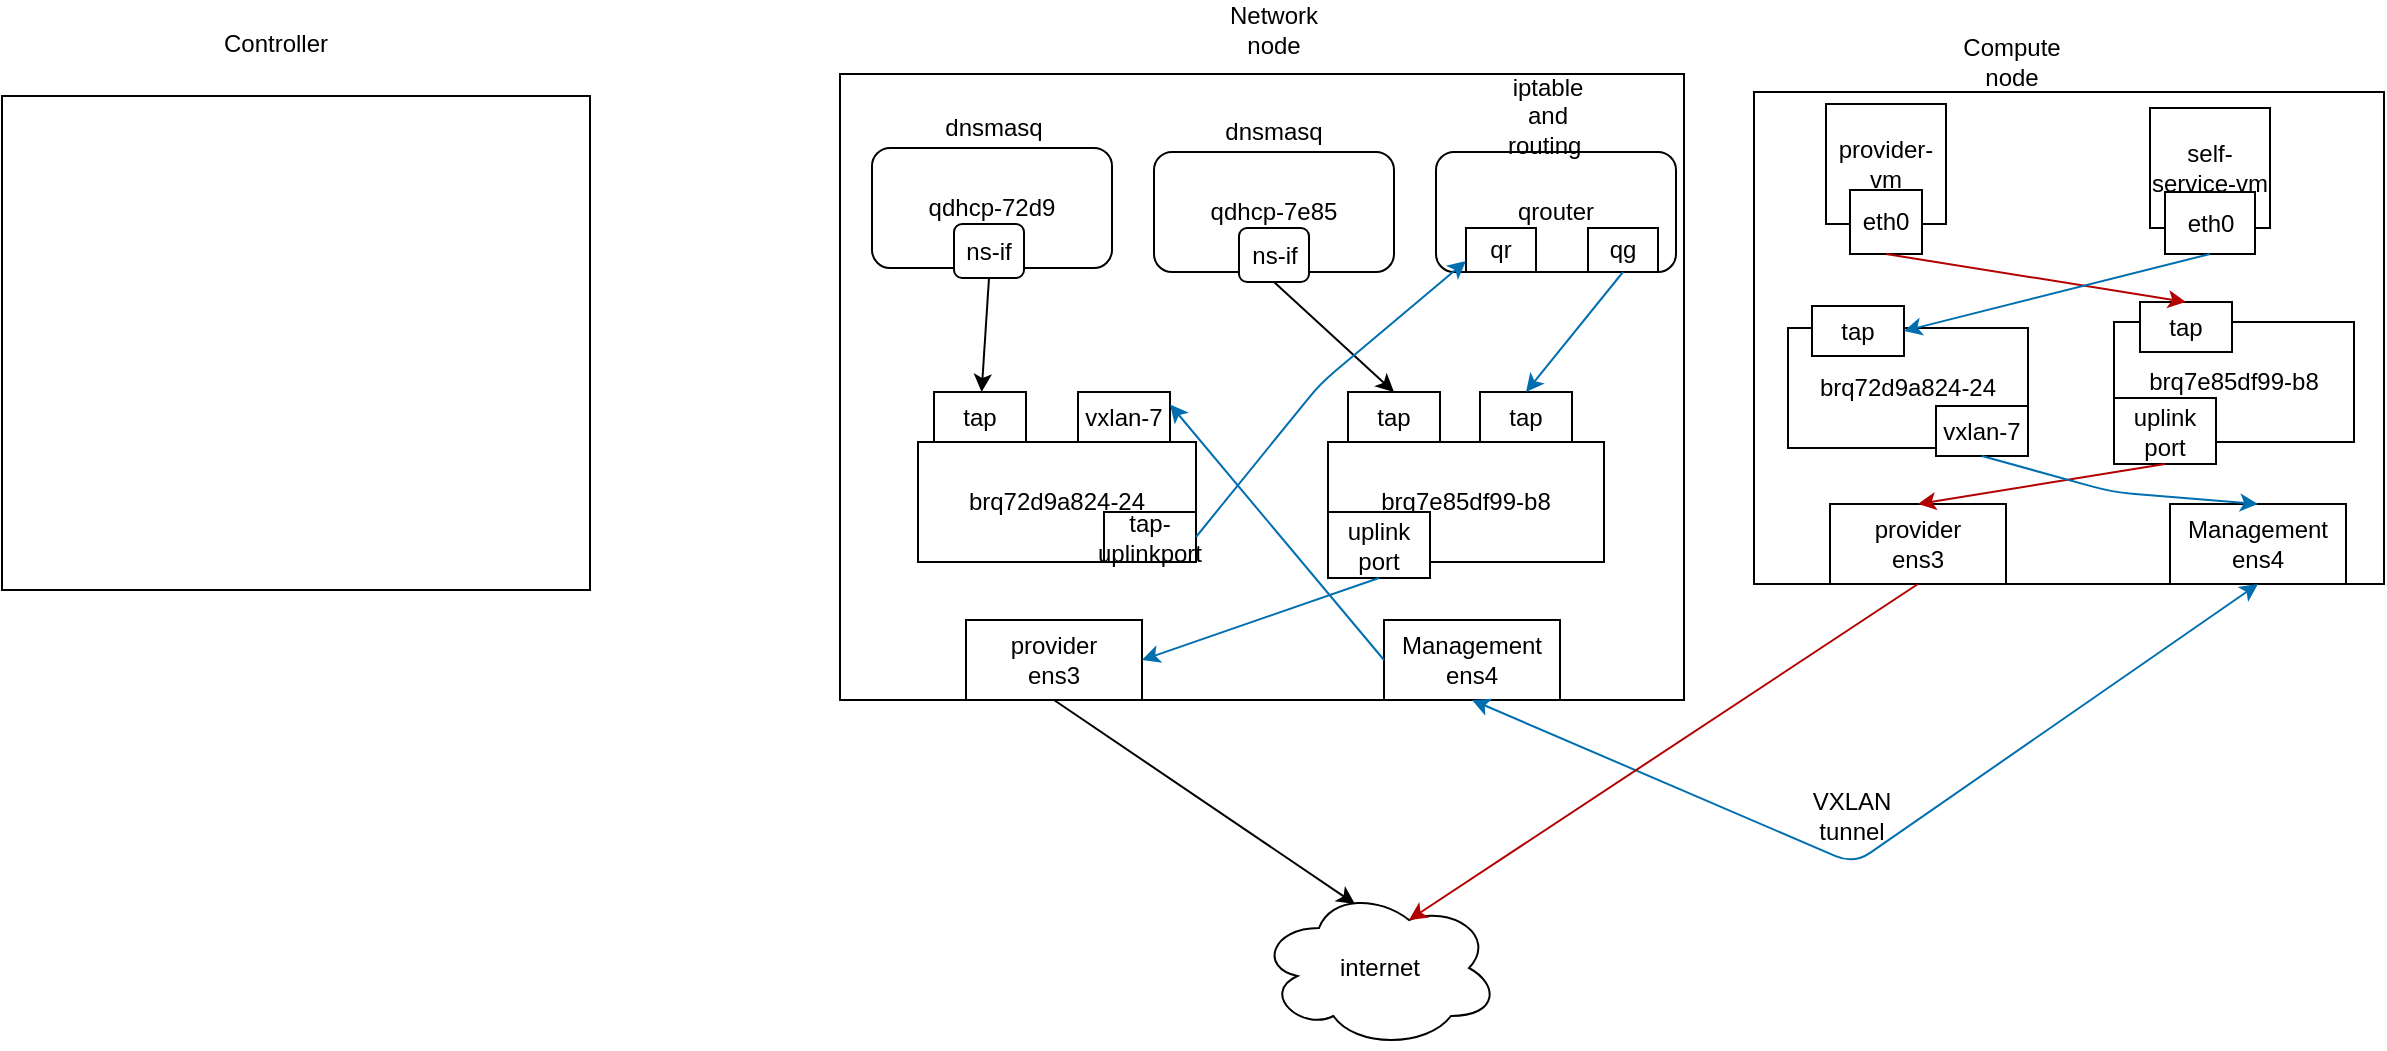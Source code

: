 <mxfile version="14.6.1" type="github">
  <diagram id="RtwMyudxecNvqkHXJBne" name="Page-1">
    <mxGraphModel dx="1422" dy="805" grid="0" gridSize="10" guides="1" tooltips="1" connect="1" arrows="1" fold="1" page="1" pageScale="1" pageWidth="700" pageHeight="1000" math="0" shadow="0">
      <root>
        <mxCell id="0" />
        <mxCell id="1" parent="0" />
        <mxCell id="r0Qk7xvGoxgcfcVUUqBJ-1" value="" style="rounded=0;whiteSpace=wrap;html=1;" vertex="1" parent="1">
          <mxGeometry x="62" y="49" width="294" height="247" as="geometry" />
        </mxCell>
        <mxCell id="r0Qk7xvGoxgcfcVUUqBJ-2" value="" style="rounded=0;whiteSpace=wrap;html=1;" vertex="1" parent="1">
          <mxGeometry x="481" y="38" width="422" height="313" as="geometry" />
        </mxCell>
        <mxCell id="r0Qk7xvGoxgcfcVUUqBJ-3" value="" style="rounded=0;whiteSpace=wrap;html=1;" vertex="1" parent="1">
          <mxGeometry x="938" y="47" width="315" height="246" as="geometry" />
        </mxCell>
        <mxCell id="r0Qk7xvGoxgcfcVUUqBJ-4" value="Controller&lt;br&gt;" style="text;html=1;strokeColor=none;fillColor=none;align=center;verticalAlign=middle;whiteSpace=wrap;rounded=0;" vertex="1" parent="1">
          <mxGeometry x="179" y="13" width="40" height="20" as="geometry" />
        </mxCell>
        <mxCell id="r0Qk7xvGoxgcfcVUUqBJ-5" value="Network node" style="text;html=1;strokeColor=none;fillColor=none;align=center;verticalAlign=middle;whiteSpace=wrap;rounded=0;" vertex="1" parent="1">
          <mxGeometry x="678" y="6" width="40" height="20" as="geometry" />
        </mxCell>
        <mxCell id="r0Qk7xvGoxgcfcVUUqBJ-6" value="Compute node&lt;br&gt;" style="text;html=1;strokeColor=none;fillColor=none;align=center;verticalAlign=middle;whiteSpace=wrap;rounded=0;" vertex="1" parent="1">
          <mxGeometry x="1047" y="22" width="40" height="20" as="geometry" />
        </mxCell>
        <mxCell id="r0Qk7xvGoxgcfcVUUqBJ-7" value="brq72d9a824-24" style="rounded=0;whiteSpace=wrap;html=1;" vertex="1" parent="1">
          <mxGeometry x="520" y="222" width="139" height="60" as="geometry" />
        </mxCell>
        <mxCell id="r0Qk7xvGoxgcfcVUUqBJ-8" value="brq7e85df99-b8" style="rounded=0;whiteSpace=wrap;html=1;" vertex="1" parent="1">
          <mxGeometry x="725" y="222" width="138" height="60" as="geometry" />
        </mxCell>
        <mxCell id="r0Qk7xvGoxgcfcVUUqBJ-9" value="brq72d9a824-24" style="rounded=0;whiteSpace=wrap;html=1;" vertex="1" parent="1">
          <mxGeometry x="955" y="165" width="120" height="60" as="geometry" />
        </mxCell>
        <mxCell id="r0Qk7xvGoxgcfcVUUqBJ-10" value="brq7e85df99-b8" style="rounded=0;whiteSpace=wrap;html=1;" vertex="1" parent="1">
          <mxGeometry x="1118" y="162" width="120" height="60" as="geometry" />
        </mxCell>
        <mxCell id="r0Qk7xvGoxgcfcVUUqBJ-11" value="qdhcp-72d9" style="rounded=1;whiteSpace=wrap;html=1;" vertex="1" parent="1">
          <mxGeometry x="497" y="75" width="120" height="60" as="geometry" />
        </mxCell>
        <mxCell id="r0Qk7xvGoxgcfcVUUqBJ-12" value="qdhcp-7e85" style="rounded=1;whiteSpace=wrap;html=1;" vertex="1" parent="1">
          <mxGeometry x="638" y="77" width="120" height="60" as="geometry" />
        </mxCell>
        <mxCell id="r0Qk7xvGoxgcfcVUUqBJ-13" value="qrouter" style="rounded=1;whiteSpace=wrap;html=1;" vertex="1" parent="1">
          <mxGeometry x="779" y="77" width="120" height="60" as="geometry" />
        </mxCell>
        <mxCell id="r0Qk7xvGoxgcfcVUUqBJ-14" value="provider-vm" style="whiteSpace=wrap;html=1;aspect=fixed;rounded=0;" vertex="1" parent="1">
          <mxGeometry x="974" y="53" width="60" height="60" as="geometry" />
        </mxCell>
        <mxCell id="r0Qk7xvGoxgcfcVUUqBJ-15" value="self-service-vm" style="whiteSpace=wrap;html=1;aspect=fixed;rounded=0;" vertex="1" parent="1">
          <mxGeometry x="1136" y="55" width="60" height="60" as="geometry" />
        </mxCell>
        <mxCell id="r0Qk7xvGoxgcfcVUUqBJ-16" value="provider&lt;br&gt;ens3" style="rounded=0;whiteSpace=wrap;html=1;" vertex="1" parent="1">
          <mxGeometry x="544" y="311" width="88" height="40" as="geometry" />
        </mxCell>
        <mxCell id="r0Qk7xvGoxgcfcVUUqBJ-17" value="Management&lt;br&gt;ens4" style="rounded=0;whiteSpace=wrap;html=1;" vertex="1" parent="1">
          <mxGeometry x="753" y="311" width="88" height="40" as="geometry" />
        </mxCell>
        <mxCell id="r0Qk7xvGoxgcfcVUUqBJ-18" value="provider&lt;br&gt;ens3" style="rounded=0;whiteSpace=wrap;html=1;" vertex="1" parent="1">
          <mxGeometry x="976" y="253" width="88" height="40" as="geometry" />
        </mxCell>
        <mxCell id="r0Qk7xvGoxgcfcVUUqBJ-19" value="Management&lt;br&gt;ens4" style="rounded=0;whiteSpace=wrap;html=1;" vertex="1" parent="1">
          <mxGeometry x="1146" y="253" width="88" height="40" as="geometry" />
        </mxCell>
        <mxCell id="r0Qk7xvGoxgcfcVUUqBJ-20" value="iptable and routing&amp;nbsp;" style="text;html=1;strokeColor=none;fillColor=none;align=center;verticalAlign=middle;whiteSpace=wrap;rounded=0;" vertex="1" parent="1">
          <mxGeometry x="815" y="49" width="40" height="20" as="geometry" />
        </mxCell>
        <mxCell id="r0Qk7xvGoxgcfcVUUqBJ-22" value="dnsmasq" style="text;html=1;strokeColor=none;fillColor=none;align=center;verticalAlign=middle;whiteSpace=wrap;rounded=0;" vertex="1" parent="1">
          <mxGeometry x="678" y="57" width="40" height="20" as="geometry" />
        </mxCell>
        <mxCell id="r0Qk7xvGoxgcfcVUUqBJ-23" value="dnsmasq" style="text;html=1;strokeColor=none;fillColor=none;align=center;verticalAlign=middle;whiteSpace=wrap;rounded=0;" vertex="1" parent="1">
          <mxGeometry x="538" y="55" width="40" height="20" as="geometry" />
        </mxCell>
        <mxCell id="r0Qk7xvGoxgcfcVUUqBJ-24" value="qr" style="rounded=0;whiteSpace=wrap;html=1;" vertex="1" parent="1">
          <mxGeometry x="794" y="115" width="35" height="22" as="geometry" />
        </mxCell>
        <mxCell id="r0Qk7xvGoxgcfcVUUqBJ-25" value="qg" style="rounded=0;whiteSpace=wrap;html=1;" vertex="1" parent="1">
          <mxGeometry x="855" y="115" width="35" height="22" as="geometry" />
        </mxCell>
        <mxCell id="r0Qk7xvGoxgcfcVUUqBJ-27" value="tap" style="rounded=0;whiteSpace=wrap;html=1;" vertex="1" parent="1">
          <mxGeometry x="528" y="197" width="46" height="25" as="geometry" />
        </mxCell>
        <mxCell id="r0Qk7xvGoxgcfcVUUqBJ-28" value="tap-uplinkport" style="rounded=0;whiteSpace=wrap;html=1;" vertex="1" parent="1">
          <mxGeometry x="613" y="257" width="46" height="25" as="geometry" />
        </mxCell>
        <mxCell id="r0Qk7xvGoxgcfcVUUqBJ-29" value="vxlan-7" style="rounded=0;whiteSpace=wrap;html=1;" vertex="1" parent="1">
          <mxGeometry x="600" y="197" width="46" height="25" as="geometry" />
        </mxCell>
        <mxCell id="r0Qk7xvGoxgcfcVUUqBJ-31" value="tap" style="rounded=0;whiteSpace=wrap;html=1;" vertex="1" parent="1">
          <mxGeometry x="735" y="197" width="46" height="25" as="geometry" />
        </mxCell>
        <mxCell id="r0Qk7xvGoxgcfcVUUqBJ-32" value="tap" style="rounded=0;whiteSpace=wrap;html=1;" vertex="1" parent="1">
          <mxGeometry x="801" y="197" width="46" height="25" as="geometry" />
        </mxCell>
        <mxCell id="r0Qk7xvGoxgcfcVUUqBJ-34" value="" style="endArrow=classic;html=1;exitX=0.5;exitY=1;exitDx=0;exitDy=0;entryX=0.5;entryY=0;entryDx=0;entryDy=0;fillColor=#1ba1e2;strokeColor=#006EAF;" edge="1" parent="1" source="r0Qk7xvGoxgcfcVUUqBJ-25" target="r0Qk7xvGoxgcfcVUUqBJ-32">
          <mxGeometry width="50" height="50" relative="1" as="geometry">
            <mxPoint x="692" y="343" as="sourcePoint" />
            <mxPoint x="742" y="293" as="targetPoint" />
          </mxGeometry>
        </mxCell>
        <mxCell id="r0Qk7xvGoxgcfcVUUqBJ-35" value="ns-if" style="rounded=1;whiteSpace=wrap;html=1;" vertex="1" parent="1">
          <mxGeometry x="538" y="113" width="35" height="27" as="geometry" />
        </mxCell>
        <mxCell id="r0Qk7xvGoxgcfcVUUqBJ-36" value="ns-if" style="rounded=1;whiteSpace=wrap;html=1;" vertex="1" parent="1">
          <mxGeometry x="680.5" y="115" width="35" height="27" as="geometry" />
        </mxCell>
        <mxCell id="r0Qk7xvGoxgcfcVUUqBJ-38" value="" style="endArrow=classic;html=1;exitX=0.5;exitY=1;exitDx=0;exitDy=0;" edge="1" parent="1" source="r0Qk7xvGoxgcfcVUUqBJ-35" target="r0Qk7xvGoxgcfcVUUqBJ-27">
          <mxGeometry width="50" height="50" relative="1" as="geometry">
            <mxPoint x="692" y="343" as="sourcePoint" />
            <mxPoint x="742" y="293" as="targetPoint" />
          </mxGeometry>
        </mxCell>
        <mxCell id="r0Qk7xvGoxgcfcVUUqBJ-39" value="uplink port" style="rounded=0;whiteSpace=wrap;html=1;" vertex="1" parent="1">
          <mxGeometry x="725" y="257" width="51" height="33" as="geometry" />
        </mxCell>
        <mxCell id="r0Qk7xvGoxgcfcVUUqBJ-40" value="" style="endArrow=classic;html=1;exitX=0.5;exitY=1;exitDx=0;exitDy=0;entryX=0.5;entryY=0;entryDx=0;entryDy=0;" edge="1" parent="1" source="r0Qk7xvGoxgcfcVUUqBJ-36" target="r0Qk7xvGoxgcfcVUUqBJ-31">
          <mxGeometry width="50" height="50" relative="1" as="geometry">
            <mxPoint x="692" y="336" as="sourcePoint" />
            <mxPoint x="742" y="286" as="targetPoint" />
          </mxGeometry>
        </mxCell>
        <mxCell id="r0Qk7xvGoxgcfcVUUqBJ-41" value="" style="endArrow=classic;html=1;entryX=1;entryY=0.5;entryDx=0;entryDy=0;exitX=0.5;exitY=1;exitDx=0;exitDy=0;fillColor=#1ba1e2;strokeColor=#006EAF;" edge="1" parent="1" source="r0Qk7xvGoxgcfcVUUqBJ-39" target="r0Qk7xvGoxgcfcVUUqBJ-16">
          <mxGeometry width="50" height="50" relative="1" as="geometry">
            <mxPoint x="692" y="336" as="sourcePoint" />
            <mxPoint x="742" y="286" as="targetPoint" />
          </mxGeometry>
        </mxCell>
        <mxCell id="r0Qk7xvGoxgcfcVUUqBJ-42" value="internet" style="ellipse;shape=cloud;whiteSpace=wrap;html=1;rounded=0;" vertex="1" parent="1">
          <mxGeometry x="690.5" y="445" width="120" height="80" as="geometry" />
        </mxCell>
        <mxCell id="r0Qk7xvGoxgcfcVUUqBJ-43" value="" style="endArrow=classic;html=1;exitX=0.5;exitY=1;exitDx=0;exitDy=0;entryX=0.4;entryY=0.1;entryDx=0;entryDy=0;entryPerimeter=0;" edge="1" parent="1" source="r0Qk7xvGoxgcfcVUUqBJ-16" target="r0Qk7xvGoxgcfcVUUqBJ-42">
          <mxGeometry width="50" height="50" relative="1" as="geometry">
            <mxPoint x="692" y="336" as="sourcePoint" />
            <mxPoint x="742" y="286" as="targetPoint" />
          </mxGeometry>
        </mxCell>
        <mxCell id="r0Qk7xvGoxgcfcVUUqBJ-45" value="" style="endArrow=classic;html=1;exitX=0;exitY=0.5;exitDx=0;exitDy=0;entryX=1;entryY=0.25;entryDx=0;entryDy=0;fillColor=#1ba1e2;strokeColor=#006EAF;" edge="1" parent="1" source="r0Qk7xvGoxgcfcVUUqBJ-17" target="r0Qk7xvGoxgcfcVUUqBJ-29">
          <mxGeometry width="50" height="50" relative="1" as="geometry">
            <mxPoint x="692" y="336" as="sourcePoint" />
            <mxPoint x="742" y="286" as="targetPoint" />
          </mxGeometry>
        </mxCell>
        <mxCell id="r0Qk7xvGoxgcfcVUUqBJ-46" value="" style="endArrow=classic;html=1;exitX=1;exitY=0.5;exitDx=0;exitDy=0;entryX=0;entryY=0.75;entryDx=0;entryDy=0;fillColor=#1ba1e2;strokeColor=#006EAF;" edge="1" parent="1" source="r0Qk7xvGoxgcfcVUUqBJ-28" target="r0Qk7xvGoxgcfcVUUqBJ-24">
          <mxGeometry width="50" height="50" relative="1" as="geometry">
            <mxPoint x="692" y="336" as="sourcePoint" />
            <mxPoint x="742" y="286" as="targetPoint" />
            <Array as="points">
              <mxPoint x="721" y="193" />
            </Array>
          </mxGeometry>
        </mxCell>
        <mxCell id="r0Qk7xvGoxgcfcVUUqBJ-47" value="vxlan-7" style="rounded=0;whiteSpace=wrap;html=1;" vertex="1" parent="1">
          <mxGeometry x="1029" y="204" width="46" height="25" as="geometry" />
        </mxCell>
        <mxCell id="r0Qk7xvGoxgcfcVUUqBJ-48" value="" style="endArrow=classic;startArrow=classic;html=1;exitX=0.5;exitY=1;exitDx=0;exitDy=0;entryX=0.5;entryY=1;entryDx=0;entryDy=0;fillColor=#1ba1e2;strokeColor=#006EAF;" edge="1" parent="1" source="r0Qk7xvGoxgcfcVUUqBJ-17" target="r0Qk7xvGoxgcfcVUUqBJ-19">
          <mxGeometry width="50" height="50" relative="1" as="geometry">
            <mxPoint x="692" y="322" as="sourcePoint" />
            <mxPoint x="742" y="272" as="targetPoint" />
            <Array as="points">
              <mxPoint x="988" y="433" />
            </Array>
          </mxGeometry>
        </mxCell>
        <mxCell id="r0Qk7xvGoxgcfcVUUqBJ-49" value="uplink port" style="rounded=0;whiteSpace=wrap;html=1;" vertex="1" parent="1">
          <mxGeometry x="1118" y="200" width="51" height="33" as="geometry" />
        </mxCell>
        <mxCell id="r0Qk7xvGoxgcfcVUUqBJ-50" value="" style="endArrow=classic;html=1;exitX=0.5;exitY=1;exitDx=0;exitDy=0;entryX=0.5;entryY=0;entryDx=0;entryDy=0;fillColor=#e51400;strokeColor=#B20000;" edge="1" parent="1" source="r0Qk7xvGoxgcfcVUUqBJ-49" target="r0Qk7xvGoxgcfcVUUqBJ-18">
          <mxGeometry width="50" height="50" relative="1" as="geometry">
            <mxPoint x="692" y="322" as="sourcePoint" />
            <mxPoint x="742" y="272" as="targetPoint" />
          </mxGeometry>
        </mxCell>
        <mxCell id="r0Qk7xvGoxgcfcVUUqBJ-51" value="eth0" style="rounded=0;whiteSpace=wrap;html=1;" vertex="1" parent="1">
          <mxGeometry x="1143.5" y="97" width="45" height="31" as="geometry" />
        </mxCell>
        <mxCell id="r0Qk7xvGoxgcfcVUUqBJ-52" value="tap" style="rounded=0;whiteSpace=wrap;html=1;" vertex="1" parent="1">
          <mxGeometry x="967" y="154" width="46" height="25" as="geometry" />
        </mxCell>
        <mxCell id="r0Qk7xvGoxgcfcVUUqBJ-54" value="eth0" style="rounded=0;whiteSpace=wrap;html=1;" vertex="1" parent="1">
          <mxGeometry x="986" y="96" width="36" height="32" as="geometry" />
        </mxCell>
        <mxCell id="r0Qk7xvGoxgcfcVUUqBJ-55" value="tap" style="rounded=0;whiteSpace=wrap;html=1;" vertex="1" parent="1">
          <mxGeometry x="1131" y="152" width="46" height="25" as="geometry" />
        </mxCell>
        <mxCell id="r0Qk7xvGoxgcfcVUUqBJ-56" value="" style="endArrow=classic;html=1;exitX=0.5;exitY=1;exitDx=0;exitDy=0;entryX=0.5;entryY=0;entryDx=0;entryDy=0;fillColor=#e51400;strokeColor=#B20000;" edge="1" parent="1" source="r0Qk7xvGoxgcfcVUUqBJ-54" target="r0Qk7xvGoxgcfcVUUqBJ-55">
          <mxGeometry width="50" height="50" relative="1" as="geometry">
            <mxPoint x="692" y="282" as="sourcePoint" />
            <mxPoint x="742" y="232" as="targetPoint" />
          </mxGeometry>
        </mxCell>
        <mxCell id="r0Qk7xvGoxgcfcVUUqBJ-57" value="" style="endArrow=classic;html=1;exitX=0.5;exitY=1;exitDx=0;exitDy=0;entryX=0.625;entryY=0.2;entryDx=0;entryDy=0;entryPerimeter=0;fillColor=#e51400;strokeColor=#B20000;" edge="1" parent="1" source="r0Qk7xvGoxgcfcVUUqBJ-18" target="r0Qk7xvGoxgcfcVUUqBJ-42">
          <mxGeometry width="50" height="50" relative="1" as="geometry">
            <mxPoint x="692" y="282" as="sourcePoint" />
            <mxPoint x="742" y="232" as="targetPoint" />
          </mxGeometry>
        </mxCell>
        <mxCell id="r0Qk7xvGoxgcfcVUUqBJ-58" value="" style="endArrow=classic;html=1;exitX=0.5;exitY=1;exitDx=0;exitDy=0;entryX=1;entryY=0.5;entryDx=0;entryDy=0;fillColor=#1ba1e2;strokeColor=#006EAF;" edge="1" parent="1" source="r0Qk7xvGoxgcfcVUUqBJ-51" target="r0Qk7xvGoxgcfcVUUqBJ-52">
          <mxGeometry width="50" height="50" relative="1" as="geometry">
            <mxPoint x="692" y="282" as="sourcePoint" />
            <mxPoint x="742" y="232" as="targetPoint" />
          </mxGeometry>
        </mxCell>
        <mxCell id="r0Qk7xvGoxgcfcVUUqBJ-59" value="" style="endArrow=classic;html=1;exitX=0.5;exitY=1;exitDx=0;exitDy=0;entryX=0.5;entryY=0;entryDx=0;entryDy=0;fillColor=#1ba1e2;strokeColor=#006EAF;" edge="1" parent="1" source="r0Qk7xvGoxgcfcVUUqBJ-47" target="r0Qk7xvGoxgcfcVUUqBJ-19">
          <mxGeometry width="50" height="50" relative="1" as="geometry">
            <mxPoint x="692" y="282" as="sourcePoint" />
            <mxPoint x="742" y="232" as="targetPoint" />
            <Array as="points">
              <mxPoint x="1117" y="247" />
            </Array>
          </mxGeometry>
        </mxCell>
        <mxCell id="r0Qk7xvGoxgcfcVUUqBJ-60" value="VXLAN tunnel" style="text;html=1;strokeColor=none;fillColor=none;align=center;verticalAlign=middle;whiteSpace=wrap;rounded=0;" vertex="1" parent="1">
          <mxGeometry x="967" y="399" width="40" height="20" as="geometry" />
        </mxCell>
      </root>
    </mxGraphModel>
  </diagram>
</mxfile>
